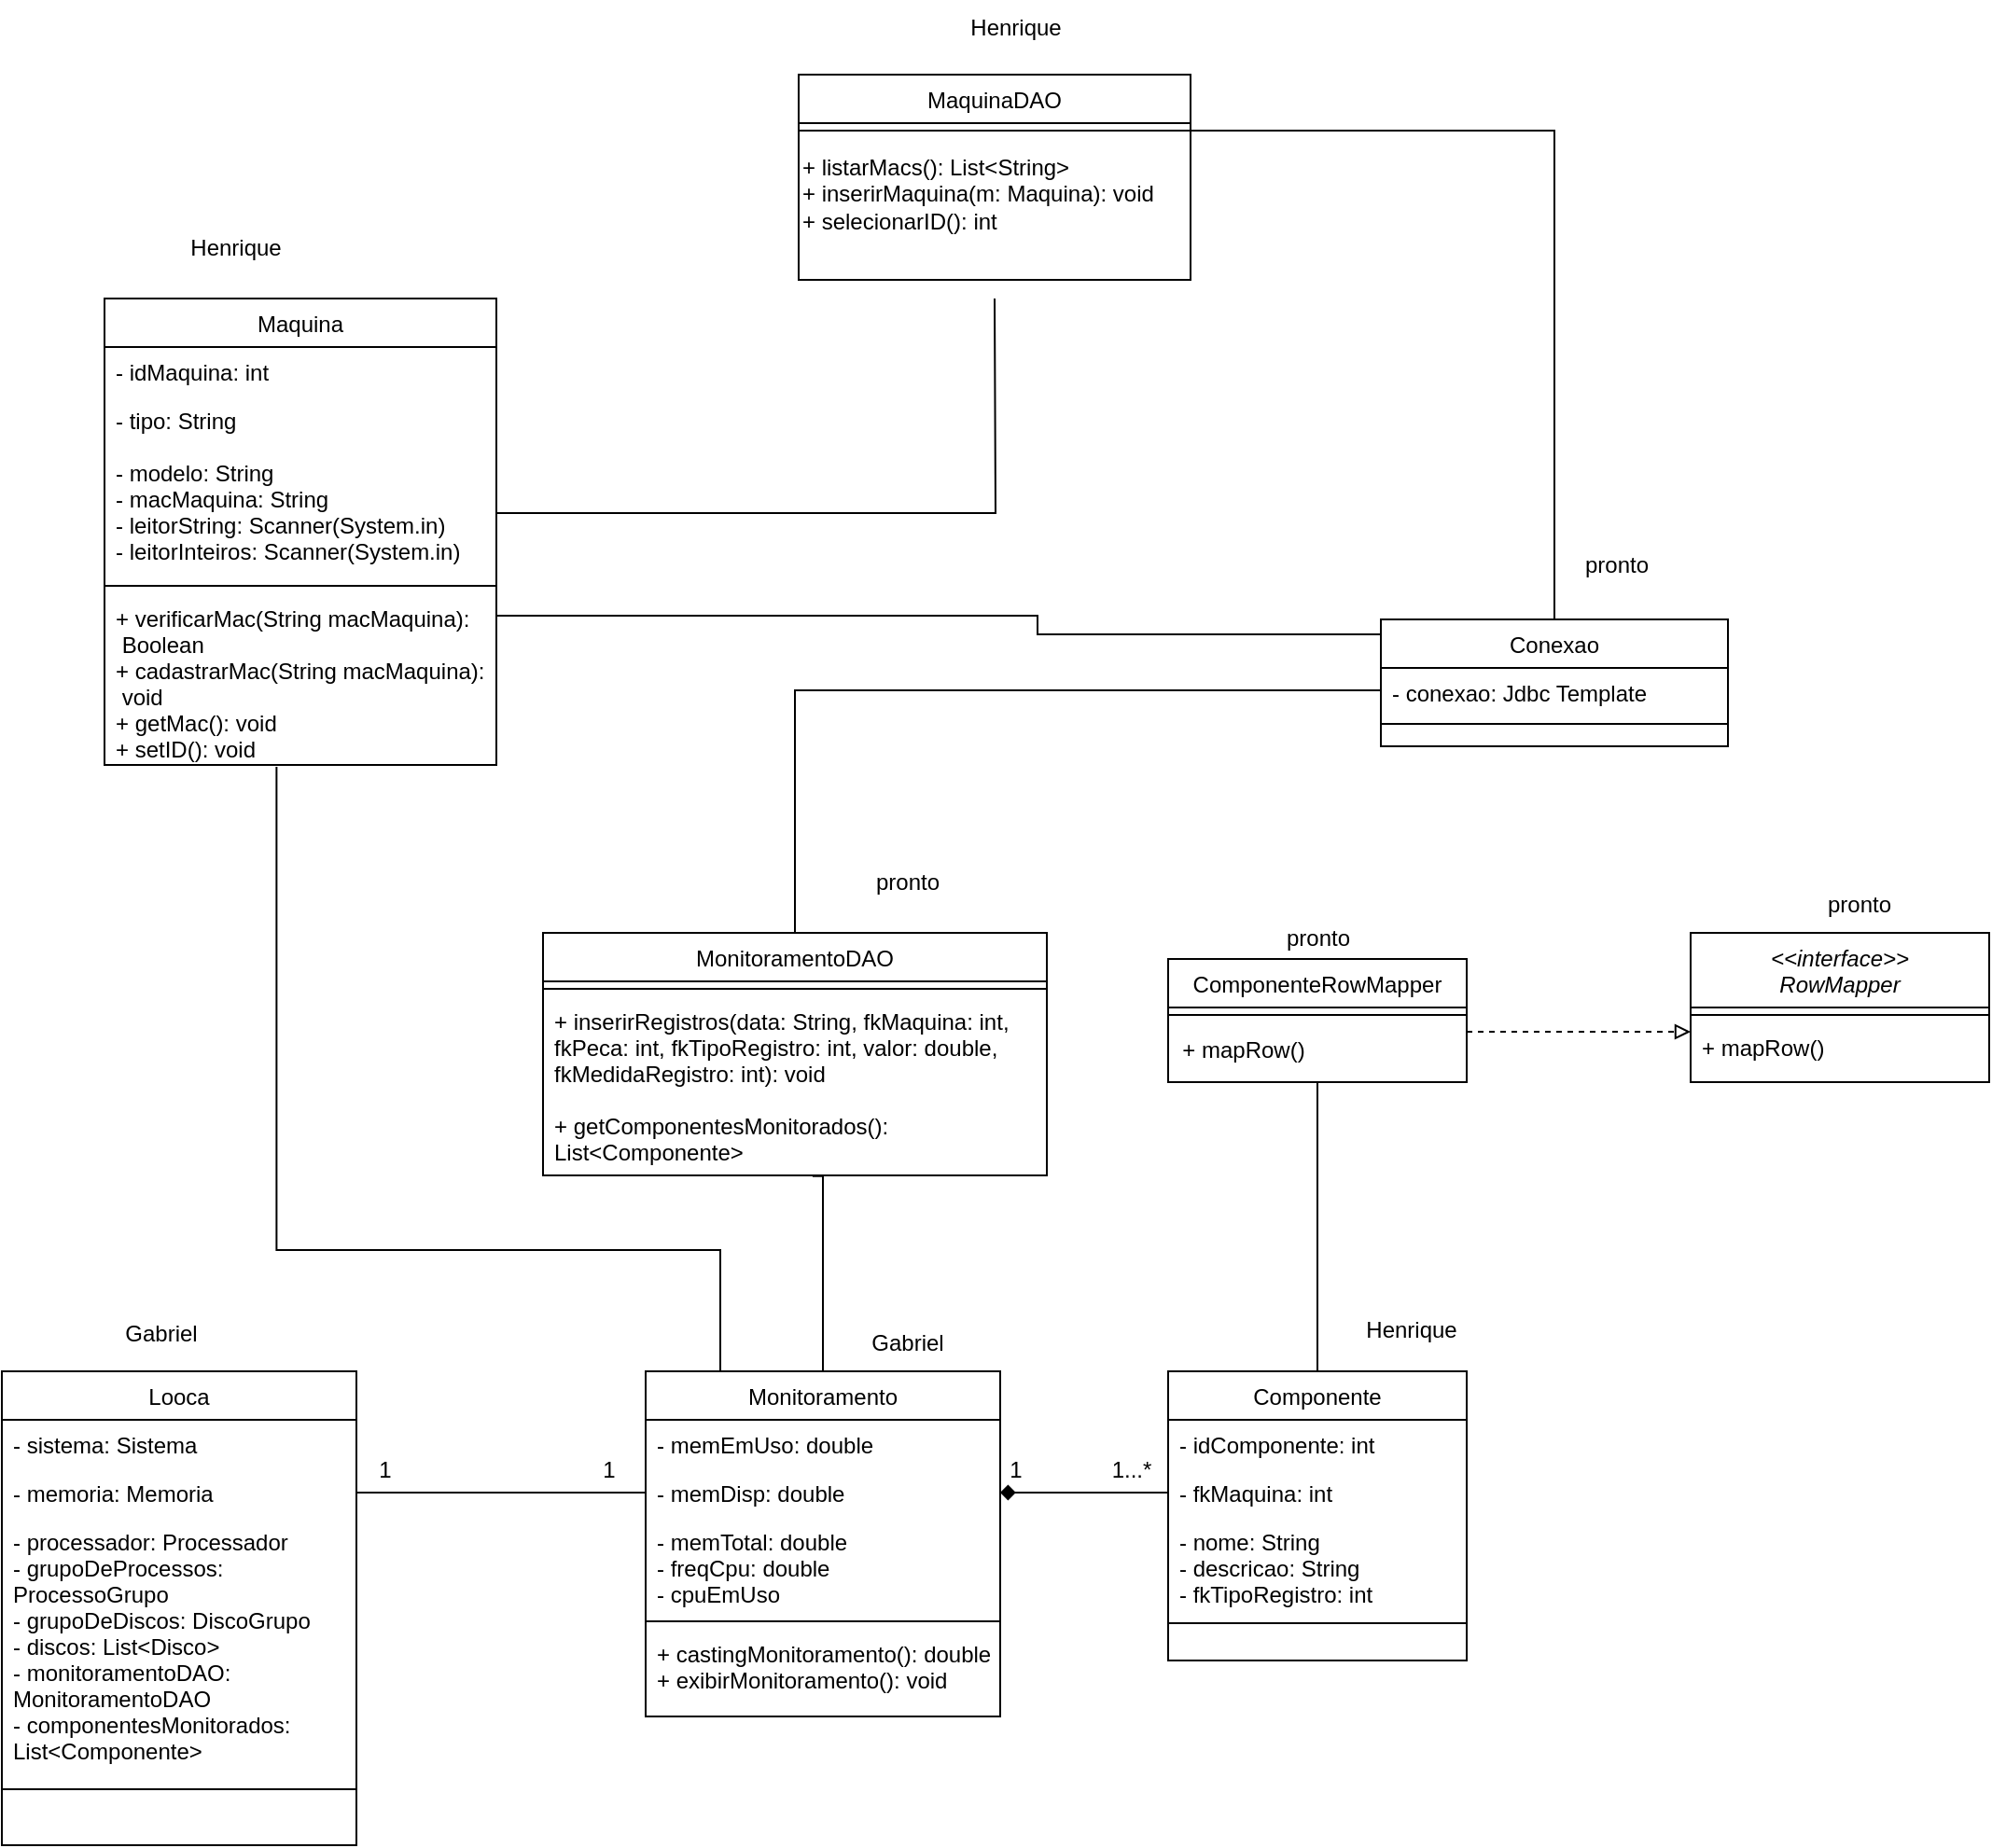 <mxfile version="22.1.3" type="onedrive">
  <diagram id="4SL5UoAhCWQZ_lH1irK2" name="Página-3">
    <mxGraphModel grid="1" page="1" gridSize="10" guides="1" tooltips="1" connect="1" arrows="1" fold="1" pageScale="1" pageWidth="827" pageHeight="1169" math="0" shadow="0">
      <root>
        <mxCell id="0" />
        <mxCell id="1" parent="0" />
        <mxCell id="cY7x6Jy3xZMkG2idCFh8-1" value="Conexao" style="swimlane;fontStyle=0;align=center;verticalAlign=top;childLayout=stackLayout;horizontal=1;startSize=26;horizontalStack=0;resizeParent=1;resizeLast=0;collapsible=1;marginBottom=0;rounded=0;shadow=0;strokeWidth=1;" vertex="1" parent="1">
          <mxGeometry x="974" y="532" width="186" height="68" as="geometry">
            <mxRectangle x="230" y="140" width="160" height="26" as="alternateBounds" />
          </mxGeometry>
        </mxCell>
        <mxCell id="cY7x6Jy3xZMkG2idCFh8-2" value="- conexao: Jdbc Template" style="text;align=left;verticalAlign=top;spacingLeft=4;spacingRight=4;overflow=hidden;rotatable=0;points=[[0,0.5],[1,0.5]];portConstraint=eastwest;" vertex="1" parent="cY7x6Jy3xZMkG2idCFh8-1">
          <mxGeometry y="26" width="186" height="26" as="geometry" />
        </mxCell>
        <mxCell id="cY7x6Jy3xZMkG2idCFh8-5" value="" style="line;html=1;strokeWidth=1;align=left;verticalAlign=middle;spacingTop=-1;spacingLeft=3;spacingRight=3;rotatable=0;labelPosition=right;points=[];portConstraint=eastwest;" vertex="1" parent="cY7x6Jy3xZMkG2idCFh8-1">
          <mxGeometry y="52" width="186" height="8" as="geometry" />
        </mxCell>
        <mxCell id="cY7x6Jy3xZMkG2idCFh8-8" value="MaquinaDAO" style="swimlane;fontStyle=0;align=center;verticalAlign=top;childLayout=stackLayout;horizontal=1;startSize=26;horizontalStack=0;resizeParent=1;resizeLast=0;collapsible=1;marginBottom=0;rounded=0;shadow=0;strokeWidth=1;" vertex="1" parent="1">
          <mxGeometry x="662" y="240" width="210" height="110" as="geometry">
            <mxRectangle x="230" y="140" width="160" height="26" as="alternateBounds" />
          </mxGeometry>
        </mxCell>
        <mxCell id="cY7x6Jy3xZMkG2idCFh8-12" value="" style="line;html=1;strokeWidth=1;align=left;verticalAlign=middle;spacingTop=-1;spacingLeft=3;spacingRight=3;rotatable=0;labelPosition=right;points=[];portConstraint=eastwest;" vertex="1" parent="cY7x6Jy3xZMkG2idCFh8-8">
          <mxGeometry y="26" width="210" height="8" as="geometry" />
        </mxCell>
        <mxCell id="PkDH_NygTWtmDl5qy-Bb-10" value="+ listarMacs(): List&amp;lt;String&amp;gt;&lt;br&gt;+ inserirMaquina(m: Maquina): void&lt;br&gt;+ selecionarID(): int" style="text;html=1;align=left;verticalAlign=middle;resizable=0;points=[];autosize=1;strokeColor=none;fillColor=none;" vertex="1" parent="cY7x6Jy3xZMkG2idCFh8-8">
          <mxGeometry y="34" width="210" height="60" as="geometry" />
        </mxCell>
        <mxCell id="cY7x6Jy3xZMkG2idCFh8-14" value="MonitoramentoDAO" style="swimlane;fontStyle=0;align=center;verticalAlign=top;childLayout=stackLayout;horizontal=1;startSize=26;horizontalStack=0;resizeParent=1;resizeLast=0;collapsible=1;marginBottom=0;rounded=0;shadow=0;strokeWidth=1;" vertex="1" parent="1">
          <mxGeometry x="525" y="700" width="270" height="130" as="geometry">
            <mxRectangle x="230" y="140" width="160" height="26" as="alternateBounds" />
          </mxGeometry>
        </mxCell>
        <mxCell id="cY7x6Jy3xZMkG2idCFh8-18" value="" style="line;html=1;strokeWidth=1;align=left;verticalAlign=middle;spacingTop=-1;spacingLeft=3;spacingRight=3;rotatable=0;labelPosition=right;points=[];portConstraint=eastwest;" vertex="1" parent="cY7x6Jy3xZMkG2idCFh8-14">
          <mxGeometry y="26" width="270" height="8" as="geometry" />
        </mxCell>
        <mxCell id="cY7x6Jy3xZMkG2idCFh8-19" value="+ inserirRegistros(data: String, fkMaquina: int, &#xa;fkPeca: int, fkTipoRegistro: int, valor: double,&#xa;fkMedidaRegistro: int): void&#xa;&#xa;+ getComponentesMonitorados(): &#xa;List&lt;Componente&gt;" style="text;align=left;verticalAlign=top;spacingLeft=4;spacingRight=4;overflow=hidden;rotatable=0;points=[[0,0.5],[1,0.5]];portConstraint=eastwest;" vertex="1" parent="cY7x6Jy3xZMkG2idCFh8-14">
          <mxGeometry y="34" width="270" height="96" as="geometry" />
        </mxCell>
        <mxCell id="cY7x6Jy3xZMkG2idCFh8-20" value="" style="resizable=0;align=left;verticalAlign=bottom;labelBackgroundColor=none;fontSize=12;" connectable="0" vertex="1" parent="1">
          <mxGeometry x="740" y="744.667" as="geometry" />
        </mxCell>
        <mxCell id="cY7x6Jy3xZMkG2idCFh8-27" style="edgeStyle=orthogonalEdgeStyle;rounded=0;orthogonalLoop=1;jettySize=auto;html=1;entryX=0;entryY=0.5;entryDx=0;entryDy=0;endArrow=none;endFill=0;exitX=1;exitY=0.5;exitDx=0;exitDy=0;" edge="1" parent="1" source="cY7x6Jy3xZMkG2idCFh8-35">
          <mxGeometry relative="1" as="geometry">
            <Array as="points">
              <mxPoint x="500" y="530" />
              <mxPoint x="790" y="530" />
              <mxPoint x="790" y="540" />
              <mxPoint x="974" y="540" />
            </Array>
            <mxPoint x="570" y="540" as="sourcePoint" />
            <mxPoint x="974" y="597.0" as="targetPoint" />
          </mxGeometry>
        </mxCell>
        <mxCell id="cY7x6Jy3xZMkG2idCFh8-28" style="edgeStyle=orthogonalEdgeStyle;rounded=0;orthogonalLoop=1;jettySize=auto;html=1;endArrow=none;endFill=0;" edge="1" parent="1" target="cY7x6Jy3xZMkG2idCFh8-14">
          <mxGeometry relative="1" as="geometry">
            <mxPoint x="974" y="597" as="sourcePoint" />
            <Array as="points">
              <mxPoint x="974" y="570" />
              <mxPoint x="660" y="570" />
            </Array>
          </mxGeometry>
        </mxCell>
        <mxCell id="cY7x6Jy3xZMkG2idCFh8-30" value="Maquina" style="swimlane;fontStyle=0;align=center;verticalAlign=top;childLayout=stackLayout;horizontal=1;startSize=26;horizontalStack=0;resizeParent=1;resizeLast=0;collapsible=1;marginBottom=0;rounded=0;shadow=0;strokeWidth=1;" vertex="1" parent="1">
          <mxGeometry x="290" y="360" width="210" height="250" as="geometry">
            <mxRectangle x="230" y="140" width="160" height="26" as="alternateBounds" />
          </mxGeometry>
        </mxCell>
        <mxCell id="cY7x6Jy3xZMkG2idCFh8-31" value="- idMaquina: int" style="text;align=left;verticalAlign=top;spacingLeft=4;spacingRight=4;overflow=hidden;rotatable=0;points=[[0,0.5],[1,0.5]];portConstraint=eastwest;" vertex="1" parent="cY7x6Jy3xZMkG2idCFh8-30">
          <mxGeometry y="26" width="210" height="26" as="geometry" />
        </mxCell>
        <mxCell id="cY7x6Jy3xZMkG2idCFh8-32" value="- tipo: String" style="text;align=left;verticalAlign=top;spacingLeft=4;spacingRight=4;overflow=hidden;rotatable=0;points=[[0,0.5],[1,0.5]];portConstraint=eastwest;rounded=0;shadow=0;html=0;" vertex="1" parent="cY7x6Jy3xZMkG2idCFh8-30">
          <mxGeometry y="52" width="210" height="28" as="geometry" />
        </mxCell>
        <mxCell id="cY7x6Jy3xZMkG2idCFh8-33" value="- modelo: String&#xa;- macMaquina: String&#xa;- leitorString: Scanner(System.in)&#xa;- leitorInteiros: Scanner(System.in)&#xa;" style="text;align=left;verticalAlign=top;spacingLeft=4;spacingRight=4;overflow=hidden;rotatable=0;points=[[0,0.5],[1,0.5]];portConstraint=eastwest;rounded=0;shadow=0;html=0;" vertex="1" parent="cY7x6Jy3xZMkG2idCFh8-30">
          <mxGeometry y="80" width="210" height="70" as="geometry" />
        </mxCell>
        <mxCell id="cY7x6Jy3xZMkG2idCFh8-34" value="" style="line;html=1;strokeWidth=1;align=left;verticalAlign=middle;spacingTop=-1;spacingLeft=3;spacingRight=3;rotatable=0;labelPosition=right;points=[];portConstraint=eastwest;" vertex="1" parent="cY7x6Jy3xZMkG2idCFh8-30">
          <mxGeometry y="150" width="210" height="8" as="geometry" />
        </mxCell>
        <mxCell id="cY7x6Jy3xZMkG2idCFh8-35" value="+ verificarMac(String macMaquina):&#xa; Boolean&#xa;+ cadastrarMac(String macMaquina):&#xa; void&#xa;+ getMac(): void&#xa;+ setID(): void" style="text;align=left;verticalAlign=top;spacingLeft=4;spacingRight=4;overflow=hidden;rotatable=0;points=[[0,0.5],[1,0.5]];portConstraint=eastwest;" vertex="1" parent="cY7x6Jy3xZMkG2idCFh8-30">
          <mxGeometry y="158" width="210" height="92" as="geometry" />
        </mxCell>
        <mxCell id="cY7x6Jy3xZMkG2idCFh8-36" value="Monitoramento" style="swimlane;fontStyle=0;align=center;verticalAlign=top;childLayout=stackLayout;horizontal=1;startSize=26;horizontalStack=0;resizeParent=1;resizeLast=0;collapsible=1;marginBottom=0;rounded=0;shadow=0;strokeWidth=1;" vertex="1" parent="1">
          <mxGeometry x="580" y="935" width="190" height="185" as="geometry">
            <mxRectangle x="230" y="140" width="160" height="26" as="alternateBounds" />
          </mxGeometry>
        </mxCell>
        <mxCell id="cY7x6Jy3xZMkG2idCFh8-37" value="- memEmUso: double" style="text;align=left;verticalAlign=top;spacingLeft=4;spacingRight=4;overflow=hidden;rotatable=0;points=[[0,0.5],[1,0.5]];portConstraint=eastwest;" vertex="1" parent="cY7x6Jy3xZMkG2idCFh8-36">
          <mxGeometry y="26" width="190" height="26" as="geometry" />
        </mxCell>
        <mxCell id="cY7x6Jy3xZMkG2idCFh8-38" value="- memDisp: double" style="text;align=left;verticalAlign=top;spacingLeft=4;spacingRight=4;overflow=hidden;rotatable=0;points=[[0,0.5],[1,0.5]];portConstraint=eastwest;rounded=0;shadow=0;html=0;" vertex="1" parent="cY7x6Jy3xZMkG2idCFh8-36">
          <mxGeometry y="52" width="190" height="26" as="geometry" />
        </mxCell>
        <mxCell id="cY7x6Jy3xZMkG2idCFh8-39" value="- memTotal: double&#xa;- freqCpu: double&#xa;- cpuEmUso" style="text;align=left;verticalAlign=top;spacingLeft=4;spacingRight=4;overflow=hidden;rotatable=0;points=[[0,0.5],[1,0.5]];portConstraint=eastwest;rounded=0;shadow=0;html=0;" vertex="1" parent="cY7x6Jy3xZMkG2idCFh8-36">
          <mxGeometry y="78" width="190" height="52" as="geometry" />
        </mxCell>
        <mxCell id="cY7x6Jy3xZMkG2idCFh8-40" value="" style="line;html=1;strokeWidth=1;align=left;verticalAlign=middle;spacingTop=-1;spacingLeft=3;spacingRight=3;rotatable=0;labelPosition=right;points=[];portConstraint=eastwest;" vertex="1" parent="cY7x6Jy3xZMkG2idCFh8-36">
          <mxGeometry y="130" width="190" height="8" as="geometry" />
        </mxCell>
        <mxCell id="cY7x6Jy3xZMkG2idCFh8-41" value="+ castingMonitoramento(): double&#xa;+ exibirMonitoramento(): void" style="text;align=left;verticalAlign=top;spacingLeft=4;spacingRight=4;overflow=hidden;rotatable=0;points=[[0,0.5],[1,0.5]];portConstraint=eastwest;" vertex="1" parent="cY7x6Jy3xZMkG2idCFh8-36">
          <mxGeometry y="138" width="190" height="42" as="geometry" />
        </mxCell>
        <mxCell id="cY7x6Jy3xZMkG2idCFh8-50" value="ComponenteRowMapper" style="swimlane;fontStyle=0;align=center;verticalAlign=top;childLayout=stackLayout;horizontal=1;startSize=26;horizontalStack=0;resizeParent=1;resizeLast=0;collapsible=1;marginBottom=0;rounded=0;shadow=0;strokeWidth=1;" vertex="1" parent="1">
          <mxGeometry x="860" y="714" width="160" height="66" as="geometry">
            <mxRectangle x="230" y="140" width="160" height="26" as="alternateBounds" />
          </mxGeometry>
        </mxCell>
        <mxCell id="cY7x6Jy3xZMkG2idCFh8-54" value="" style="line;html=1;strokeWidth=1;align=left;verticalAlign=middle;spacingTop=-1;spacingLeft=3;spacingRight=3;rotatable=0;labelPosition=right;points=[];portConstraint=eastwest;" vertex="1" parent="cY7x6Jy3xZMkG2idCFh8-50">
          <mxGeometry y="26" width="160" height="8" as="geometry" />
        </mxCell>
        <mxCell id="cY7x6Jy3xZMkG2idCFh8-56" value="&lt;&lt;interface&gt;&gt;&#xa;RowMapper" style="swimlane;fontStyle=2;align=center;verticalAlign=top;childLayout=stackLayout;horizontal=1;startSize=40;horizontalStack=0;resizeParent=1;resizeLast=0;collapsible=1;marginBottom=0;rounded=0;shadow=0;strokeWidth=1;" vertex="1" parent="1">
          <mxGeometry x="1140" y="700" width="160" height="80" as="geometry">
            <mxRectangle x="230" y="140" width="160" height="26" as="alternateBounds" />
          </mxGeometry>
        </mxCell>
        <mxCell id="cY7x6Jy3xZMkG2idCFh8-60" value="" style="line;html=1;strokeWidth=1;align=left;verticalAlign=middle;spacingTop=-1;spacingLeft=3;spacingRight=3;rotatable=0;labelPosition=right;points=[];portConstraint=eastwest;" vertex="1" parent="cY7x6Jy3xZMkG2idCFh8-56">
          <mxGeometry y="40" width="160" height="8" as="geometry" />
        </mxCell>
        <mxCell id="cY7x6Jy3xZMkG2idCFh8-61" value="+ mapRow()" style="text;align=left;verticalAlign=top;spacingLeft=4;spacingRight=4;overflow=hidden;rotatable=0;points=[[0,0.5],[1,0.5]];portConstraint=eastwest;" vertex="1" parent="cY7x6Jy3xZMkG2idCFh8-56">
          <mxGeometry y="48" width="160" height="26" as="geometry" />
        </mxCell>
        <mxCell id="cY7x6Jy3xZMkG2idCFh8-62" style="edgeStyle=orthogonalEdgeStyle;rounded=0;orthogonalLoop=1;jettySize=auto;html=1;entryX=0;entryY=0.5;entryDx=0;entryDy=0;endArrow=block;endFill=0;dashed=1;" edge="1" parent="1">
          <mxGeometry relative="1" as="geometry">
            <mxPoint x="1020" y="753" as="sourcePoint" />
            <mxPoint x="1140" y="753" as="targetPoint" />
          </mxGeometry>
        </mxCell>
        <mxCell id="cY7x6Jy3xZMkG2idCFh8-64" value="Componente" style="swimlane;fontStyle=0;align=center;verticalAlign=top;childLayout=stackLayout;horizontal=1;startSize=26;horizontalStack=0;resizeParent=1;resizeLast=0;collapsible=1;marginBottom=0;rounded=0;shadow=0;strokeWidth=1;" vertex="1" parent="1">
          <mxGeometry x="860" y="935" width="160" height="155" as="geometry">
            <mxRectangle x="230" y="140" width="160" height="26" as="alternateBounds" />
          </mxGeometry>
        </mxCell>
        <mxCell id="cY7x6Jy3xZMkG2idCFh8-65" value="- idComponente: int" style="text;align=left;verticalAlign=top;spacingLeft=4;spacingRight=4;overflow=hidden;rotatable=0;points=[[0,0.5],[1,0.5]];portConstraint=eastwest;" vertex="1" parent="cY7x6Jy3xZMkG2idCFh8-64">
          <mxGeometry y="26" width="160" height="26" as="geometry" />
        </mxCell>
        <mxCell id="cY7x6Jy3xZMkG2idCFh8-66" value="- fkMaquina: int" style="text;align=left;verticalAlign=top;spacingLeft=4;spacingRight=4;overflow=hidden;rotatable=0;points=[[0,0.5],[1,0.5]];portConstraint=eastwest;rounded=0;shadow=0;html=0;" vertex="1" parent="cY7x6Jy3xZMkG2idCFh8-64">
          <mxGeometry y="52" width="160" height="26" as="geometry" />
        </mxCell>
        <mxCell id="cY7x6Jy3xZMkG2idCFh8-67" value="- nome: String&#xa;- descricao: String&#xa;- fkTipoRegistro: int" style="text;align=left;verticalAlign=top;spacingLeft=4;spacingRight=4;overflow=hidden;rotatable=0;points=[[0,0.5],[1,0.5]];portConstraint=eastwest;rounded=0;shadow=0;html=0;" vertex="1" parent="cY7x6Jy3xZMkG2idCFh8-64">
          <mxGeometry y="78" width="160" height="52" as="geometry" />
        </mxCell>
        <mxCell id="cY7x6Jy3xZMkG2idCFh8-68" value="" style="line;html=1;strokeWidth=1;align=left;verticalAlign=middle;spacingTop=-1;spacingLeft=3;spacingRight=3;rotatable=0;labelPosition=right;points=[];portConstraint=eastwest;" vertex="1" parent="cY7x6Jy3xZMkG2idCFh8-64">
          <mxGeometry y="130" width="160" height="10" as="geometry" />
        </mxCell>
        <mxCell id="cY7x6Jy3xZMkG2idCFh8-70" style="edgeStyle=orthogonalEdgeStyle;rounded=0;orthogonalLoop=1;jettySize=auto;html=1;entryX=1;entryY=0.5;entryDx=0;entryDy=0;endArrow=diamond;endFill=1;" edge="1" parent="1" source="cY7x6Jy3xZMkG2idCFh8-66" target="cY7x6Jy3xZMkG2idCFh8-38">
          <mxGeometry relative="1" as="geometry" />
        </mxCell>
        <mxCell id="cY7x6Jy3xZMkG2idCFh8-71" value="Looca" style="swimlane;fontStyle=0;align=center;verticalAlign=top;childLayout=stackLayout;horizontal=1;startSize=26;horizontalStack=0;resizeParent=1;resizeLast=0;collapsible=1;marginBottom=0;rounded=0;shadow=0;strokeWidth=1;" vertex="1" parent="1">
          <mxGeometry x="235" y="935" width="190" height="254" as="geometry">
            <mxRectangle x="230" y="140" width="160" height="26" as="alternateBounds" />
          </mxGeometry>
        </mxCell>
        <mxCell id="cY7x6Jy3xZMkG2idCFh8-72" value="- sistema: Sistema" style="text;align=left;verticalAlign=top;spacingLeft=4;spacingRight=4;overflow=hidden;rotatable=0;points=[[0,0.5],[1,0.5]];portConstraint=eastwest;" vertex="1" parent="cY7x6Jy3xZMkG2idCFh8-71">
          <mxGeometry y="26" width="190" height="26" as="geometry" />
        </mxCell>
        <mxCell id="cY7x6Jy3xZMkG2idCFh8-73" value="- memoria: Memoria" style="text;align=left;verticalAlign=top;spacingLeft=4;spacingRight=4;overflow=hidden;rotatable=0;points=[[0,0.5],[1,0.5]];portConstraint=eastwest;rounded=0;shadow=0;html=0;" vertex="1" parent="cY7x6Jy3xZMkG2idCFh8-71">
          <mxGeometry y="52" width="190" height="26" as="geometry" />
        </mxCell>
        <mxCell id="cY7x6Jy3xZMkG2idCFh8-74" value="- processador: Processador&#xa;- grupoDeProcessos: &#xa;ProcessoGrupo&#xa;- grupoDeDiscos: DiscoGrupo&#xa;- discos: List&lt;Disco&gt;&#xa;- monitoramentoDAO: &#xa;MonitoramentoDAO&#xa;- componentesMonitorados: &#xa;List&lt;Componente&gt;" style="text;align=left;verticalAlign=top;spacingLeft=4;spacingRight=4;overflow=hidden;rotatable=0;points=[[0,0.5],[1,0.5]];portConstraint=eastwest;rounded=0;shadow=0;html=0;" vertex="1" parent="cY7x6Jy3xZMkG2idCFh8-71">
          <mxGeometry y="78" width="190" height="142" as="geometry" />
        </mxCell>
        <mxCell id="cY7x6Jy3xZMkG2idCFh8-75" value="" style="line;html=1;strokeWidth=1;align=left;verticalAlign=middle;spacingTop=-1;spacingLeft=3;spacingRight=3;rotatable=0;labelPosition=right;points=[];portConstraint=eastwest;" vertex="1" parent="cY7x6Jy3xZMkG2idCFh8-71">
          <mxGeometry y="220" width="190" height="8" as="geometry" />
        </mxCell>
        <mxCell id="cY7x6Jy3xZMkG2idCFh8-77" style="edgeStyle=orthogonalEdgeStyle;rounded=0;orthogonalLoop=1;jettySize=auto;html=1;entryX=0;entryY=0.5;entryDx=0;entryDy=0;endArrow=none;endFill=0;" edge="1" parent="1" source="cY7x6Jy3xZMkG2idCFh8-73" target="cY7x6Jy3xZMkG2idCFh8-38">
          <mxGeometry relative="1" as="geometry" />
        </mxCell>
        <mxCell id="cY7x6Jy3xZMkG2idCFh8-78" value="1" style="text;html=1;align=center;verticalAlign=middle;resizable=0;points=[];autosize=1;strokeColor=none;fillColor=none;" vertex="1" parent="1">
          <mxGeometry x="425" y="973" width="30" height="30" as="geometry" />
        </mxCell>
        <mxCell id="cY7x6Jy3xZMkG2idCFh8-79" value="1" style="text;html=1;align=center;verticalAlign=middle;resizable=0;points=[];autosize=1;strokeColor=none;fillColor=none;" vertex="1" parent="1">
          <mxGeometry x="545" y="973" width="30" height="30" as="geometry" />
        </mxCell>
        <mxCell id="cY7x6Jy3xZMkG2idCFh8-80" value="1...*" style="text;html=1;align=center;verticalAlign=middle;resizable=0;points=[];autosize=1;strokeColor=none;fillColor=none;" vertex="1" parent="1">
          <mxGeometry x="820" y="973" width="40" height="30" as="geometry" />
        </mxCell>
        <mxCell id="cY7x6Jy3xZMkG2idCFh8-81" value="1" style="text;html=1;align=center;verticalAlign=middle;resizable=0;points=[];autosize=1;strokeColor=none;fillColor=none;" vertex="1" parent="1">
          <mxGeometry x="763" y="973" width="30" height="30" as="geometry" />
        </mxCell>
        <mxCell id="PkDH_NygTWtmDl5qy-Bb-12" style="edgeStyle=orthogonalEdgeStyle;rounded=0;orthogonalLoop=1;jettySize=auto;html=1;endArrow=none;endFill=0;" edge="1" parent="1" source="cY7x6Jy3xZMkG2idCFh8-33">
          <mxGeometry relative="1" as="geometry">
            <mxPoint x="767" y="360" as="targetPoint" />
          </mxGeometry>
        </mxCell>
        <mxCell id="PkDH_NygTWtmDl5qy-Bb-13" style="edgeStyle=orthogonalEdgeStyle;rounded=0;orthogonalLoop=1;jettySize=auto;html=1;exitX=0.25;exitY=0;exitDx=0;exitDy=0;entryX=0.439;entryY=1.011;entryDx=0;entryDy=0;entryPerimeter=0;endArrow=none;endFill=0;" edge="1" parent="1" source="cY7x6Jy3xZMkG2idCFh8-36" target="cY7x6Jy3xZMkG2idCFh8-35">
          <mxGeometry relative="1" as="geometry">
            <Array as="points">
              <mxPoint x="620" y="870" />
              <mxPoint x="382" y="870" />
            </Array>
          </mxGeometry>
        </mxCell>
        <mxCell id="PkDH_NygTWtmDl5qy-Bb-14" style="edgeStyle=orthogonalEdgeStyle;rounded=0;orthogonalLoop=1;jettySize=auto;html=1;endArrow=none;endFill=0;" edge="1" parent="1" source="cY7x6Jy3xZMkG2idCFh8-12" target="cY7x6Jy3xZMkG2idCFh8-1">
          <mxGeometry relative="1" as="geometry" />
        </mxCell>
        <mxCell id="PkDH_NygTWtmDl5qy-Bb-15" style="edgeStyle=orthogonalEdgeStyle;rounded=0;orthogonalLoop=1;jettySize=auto;html=1;exitX=0.5;exitY=0;exitDx=0;exitDy=0;endArrow=none;endFill=0;entryX=0.5;entryY=1;entryDx=0;entryDy=0;" edge="1" parent="1" source="cY7x6Jy3xZMkG2idCFh8-64" target="cY7x6Jy3xZMkG2idCFh8-50">
          <mxGeometry relative="1" as="geometry">
            <mxPoint x="940" y="854" as="targetPoint" />
            <Array as="points" />
          </mxGeometry>
        </mxCell>
        <mxCell id="c-DAXhgHilwXyDsclnO2-1" style="edgeStyle=orthogonalEdgeStyle;rounded=0;orthogonalLoop=1;jettySize=auto;html=1;exitX=0.5;exitY=0;exitDx=0;exitDy=0;entryX=0.535;entryY=1.004;entryDx=0;entryDy=0;entryPerimeter=0;endArrow=none;endFill=0;" edge="1" parent="1" source="cY7x6Jy3xZMkG2idCFh8-36" target="cY7x6Jy3xZMkG2idCFh8-19">
          <mxGeometry relative="1" as="geometry">
            <Array as="points">
              <mxPoint x="675" y="830" />
            </Array>
          </mxGeometry>
        </mxCell>
        <mxCell id="c-DAXhgHilwXyDsclnO2-2" value="+ mapRow()" style="text;html=1;align=center;verticalAlign=middle;resizable=0;points=[];autosize=1;strokeColor=none;fillColor=none;" vertex="1" parent="1">
          <mxGeometry x="855" y="748" width="90" height="30" as="geometry" />
        </mxCell>
        <mxCell id="KcJORX5WDPpG04bzPyVI-1" value="Gabriel" style="text;html=1;align=center;verticalAlign=middle;resizable=0;points=[];autosize=1;strokeColor=none;fillColor=none;" vertex="1" parent="1">
          <mxGeometry x="690" y="905" width="60" height="30" as="geometry" />
        </mxCell>
        <mxCell id="KcJORX5WDPpG04bzPyVI-2" value="Gabriel" style="text;html=1;align=center;verticalAlign=middle;resizable=0;points=[];autosize=1;strokeColor=none;fillColor=none;" vertex="1" parent="1">
          <mxGeometry x="290" y="900" width="60" height="30" as="geometry" />
        </mxCell>
        <mxCell id="KcJORX5WDPpG04bzPyVI-3" value="Henrique" style="text;html=1;align=center;verticalAlign=middle;resizable=0;points=[];autosize=1;strokeColor=none;fillColor=none;" vertex="1" parent="1">
          <mxGeometry x="955" y="898" width="70" height="30" as="geometry" />
        </mxCell>
        <mxCell id="KcJORX5WDPpG04bzPyVI-4" value="Henrique" style="text;html=1;align=center;verticalAlign=middle;resizable=0;points=[];autosize=1;strokeColor=none;fillColor=none;" vertex="1" parent="1">
          <mxGeometry x="325" y="318" width="70" height="30" as="geometry" />
        </mxCell>
        <mxCell id="KcJORX5WDPpG04bzPyVI-5" value="Henrique" style="text;html=1;align=center;verticalAlign=middle;resizable=0;points=[];autosize=1;strokeColor=none;fillColor=none;" vertex="1" parent="1">
          <mxGeometry x="743" y="200" width="70" height="30" as="geometry" />
        </mxCell>
        <mxCell id="KcJORX5WDPpG04bzPyVI-6" value="pronto" style="text;html=1;align=center;verticalAlign=middle;resizable=0;points=[];autosize=1;strokeColor=none;fillColor=none;" vertex="1" parent="1">
          <mxGeometry x="690" y="658" width="60" height="30" as="geometry" />
        </mxCell>
        <mxCell id="KcJORX5WDPpG04bzPyVI-7" value="pronto" style="text;html=1;align=center;verticalAlign=middle;resizable=0;points=[];autosize=1;strokeColor=none;fillColor=none;" vertex="1" parent="1">
          <mxGeometry x="1070" y="488" width="60" height="30" as="geometry" />
        </mxCell>
        <mxCell id="KcJORX5WDPpG04bzPyVI-8" value="pronto" style="text;html=1;align=center;verticalAlign=middle;resizable=0;points=[];autosize=1;strokeColor=none;fillColor=none;" vertex="1" parent="1">
          <mxGeometry x="1200" y="670" width="60" height="30" as="geometry" />
        </mxCell>
        <mxCell id="KcJORX5WDPpG04bzPyVI-9" value="pronto" style="text;html=1;align=center;verticalAlign=middle;resizable=0;points=[];autosize=1;strokeColor=none;fillColor=none;" vertex="1" parent="1">
          <mxGeometry x="910" y="688" width="60" height="30" as="geometry" />
        </mxCell>
      </root>
    </mxGraphModel>
  </diagram>
</mxfile>
